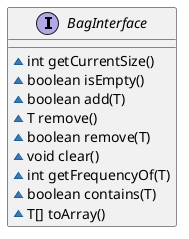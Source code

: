 @startuml
interface BagInterface {
~ int getCurrentSize()
~ boolean isEmpty()
~ boolean add(T)
~ T remove()
~ boolean remove(T)
~ void clear()
~ int getFrequencyOf(T)
~ boolean contains(T)
~ T[] toArray()
}
@enduml